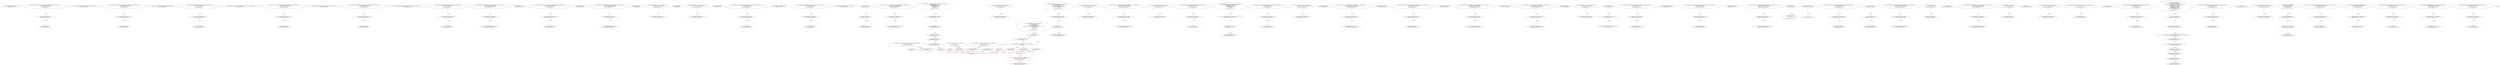 digraph  {
13 [label="2_ function totalSupply() public view returns (uint);\n13-function_definition-3-3", method="totalSupply()", type_label=function_definition];
21 [label="3_ function sendto_txorigin17(address payable receiver, uint amount,address owner_txorigin17) public {\n	require (tx.origin == owner_txorigin17);\n	receiver.transfer(amount);\n}\n21-function_definition-4-7", method="sendto_txorigin17(address payable receiver,uint amount,address owner_txorigin17)", type_label=function_definition];
37 [label="4_ require (tx.origin == owner_txorigin17);\n37-expression_statement-5-5", method="sendto_txorigin17(address payable receiver,uint amount,address owner_txorigin17)", type_label=expression_statement];
46 [label="5_ receiver.transfer(amount);\n46-expression_statement-6-6", method="sendto_txorigin17(address payable receiver,uint amount,address owner_txorigin17)", type_label=expression_statement];
53 [label="7_ function balanceOf(address tokenOwner) public view returns (uint balance);\n53-function_definition-8-8", method="balanceOf(address tokenOwner)", type_label=function_definition];
66 [label="8_ function sendto_txorigin37(address payable receiver, uint amount,address owner_txorigin37) public {\n	require (tx.origin == owner_txorigin37);\n	receiver.transfer(amount);\n}\n66-function_definition-9-12", method="sendto_txorigin37(address payable receiver,uint amount,address owner_txorigin37)", type_label=function_definition];
82 [label="9_ require (tx.origin == owner_txorigin37);\n82-expression_statement-10-10", method="sendto_txorigin37(address payable receiver,uint amount,address owner_txorigin37)", type_label=expression_statement];
91 [label="10_ receiver.transfer(amount);\n91-expression_statement-11-11", method="sendto_txorigin37(address payable receiver,uint amount,address owner_txorigin37)", type_label=expression_statement];
98 [label="12_ function transfer(address to, uint tokens) public returns (bool success);\n98-function_definition-13-13", method="transfer(address to,uint tokens)", type_label=function_definition];
114 [label="13_ function transferTo_txorigin3(address to, uint amount,address owner_txorigin3) public {\n  require(tx.origin == owner_txorigin3);\n  to.call.value(amount);\n}\n114-function_definition-14-17", method="transferTo_txorigin3(address to,uint amount,address owner_txorigin3)", type_label=function_definition];
130 [label="14_ require(tx.origin == owner_txorigin3);\n130-expression_statement-15-15", method="transferTo_txorigin3(address to,uint amount,address owner_txorigin3)", type_label=expression_statement];
139 [label="15_ to.call.value(amount);\n139-expression_statement-16-16", method="transferTo_txorigin3(address to,uint amount,address owner_txorigin3)", type_label=expression_statement];
148 [label="17_ function allowance(address tokenOwner, address spender) public view returns (uint remaining);\n148-function_definition-18-18", method="allowance(address tokenOwner,address spender)", type_label=function_definition];
165 [label="18_ function sendto_txorigin9(address payable receiver, uint amount,address owner_txorigin9) public {\n	require (tx.origin == owner_txorigin9);\n	receiver.transfer(amount);\n}\n165-function_definition-19-22", method="sendto_txorigin9(address payable receiver,uint amount,address owner_txorigin9)", type_label=function_definition];
181 [label="19_ require (tx.origin == owner_txorigin9);\n181-expression_statement-20-20", method="sendto_txorigin9(address payable receiver,uint amount,address owner_txorigin9)", type_label=expression_statement];
190 [label="20_ receiver.transfer(amount);\n190-expression_statement-21-21", method="sendto_txorigin9(address payable receiver,uint amount,address owner_txorigin9)", type_label=expression_statement];
197 [label="22_ function approve(address spender, uint tokens) public returns (bool success);\n197-function_definition-23-23", method="approve(address spender,uint tokens)", type_label=function_definition];
213 [label="23_ function sendto_txorigin25(address payable receiver, uint amount,address owner_txorigin25) public {\n	require (tx.origin == owner_txorigin25);\n	receiver.transfer(amount);\n}\n213-function_definition-24-27", method="sendto_txorigin25(address payable receiver,uint amount,address owner_txorigin25)", type_label=function_definition];
229 [label="24_ require (tx.origin == owner_txorigin25);\n229-expression_statement-25-25", method="sendto_txorigin25(address payable receiver,uint amount,address owner_txorigin25)", type_label=expression_statement];
238 [label="25_ receiver.transfer(amount);\n238-expression_statement-26-26", method="sendto_txorigin25(address payable receiver,uint amount,address owner_txorigin25)", type_label=expression_statement];
245 [label="27_ function transferFrom(address from, address to, uint tokens) public returns (bool success);\n245-function_definition-28-28", method="transferFrom(address from,address to,uint tokens)", type_label=function_definition];
265 [label="28_ function transferTo_txorigin19(address to, uint amount,address owner_txorigin19) public {\n  require(tx.origin == owner_txorigin19);\n  to.call.value(amount);\n}\n265-function_definition-29-32", method="transferTo_txorigin19(address to,uint amount,address owner_txorigin19)", type_label=function_definition];
281 [label="29_ require(tx.origin == owner_txorigin19);\n281-expression_statement-30-30", method="transferTo_txorigin19(address to,uint amount,address owner_txorigin19)", type_label=expression_statement];
290 [label="30_ to.call.value(amount);\n290-expression_statement-31-31", method="transferTo_txorigin19(address to,uint amount,address owner_txorigin19)", type_label=expression_statement];
333 [label="36_ function withdrawAll_txorigin18(address payable _recipient,address owner_txorigin18) public {\n        require(tx.origin == owner_txorigin18);\n        _recipient.transfer(address(this).balance);\n    }\n333-function_definition-37-40", method="withdrawAll_txorigin18(address payable _recipient,address owner_txorigin18)", type_label=function_definition];
345 [label="37_ require(tx.origin == owner_txorigin18);\n345-expression_statement-38-38", method="withdrawAll_txorigin18(address payable _recipient,address owner_txorigin18)", type_label=expression_statement];
354 [label="38_ _recipient.transfer(address(this).balance);\n354-expression_statement-39-39", method="withdrawAll_txorigin18(address payable _recipient,address owner_txorigin18)", type_label=expression_statement];
365 [label="40_ string public name = \"Acunar\";\n365-new_variable-41-41", method="", type_label=new_variable];
372 [label="41_ function sendto_txorigin29(address payable receiver, uint amount,address owner_txorigin29) public {\n	require (tx.origin == owner_txorigin29);\n	receiver.transfer(amount);\n}\n372-function_definition-42-45", method="sendto_txorigin29(address payable receiver,uint amount,address owner_txorigin29)", type_label=function_definition];
388 [label="42_ require (tx.origin == owner_txorigin29);\n388-expression_statement-43-43", method="sendto_txorigin29(address payable receiver,uint amount,address owner_txorigin29)", type_label=expression_statement];
397 [label="43_ receiver.transfer(amount);\n397-expression_statement-44-44", method="sendto_txorigin29(address payable receiver,uint amount,address owner_txorigin29)", type_label=expression_statement];
404 [label="45_ string public symbol = \"ACN\";\n404-new_variable-46-46", method="", type_label=new_variable];
411 [label="46_ function withdrawAll_txorigin6(address payable _recipient,address owner_txorigin6) public {\n        require(tx.origin == owner_txorigin6);\n        _recipient.transfer(address(this).balance);\n    }\n411-function_definition-47-50", method="withdrawAll_txorigin6(address payable _recipient,address owner_txorigin6)", type_label=function_definition];
423 [label="47_ require(tx.origin == owner_txorigin6);\n423-expression_statement-48-48", method="withdrawAll_txorigin6(address payable _recipient,address owner_txorigin6)", type_label=expression_statement];
432 [label="48_ _recipient.transfer(address(this).balance);\n432-expression_statement-49-49", method="withdrawAll_txorigin6(address payable _recipient,address owner_txorigin6)", type_label=expression_statement];
443 [label="50_ uint public decimals = 0;\n443-new_variable-51-51", method="", type_label=new_variable];
449 [label="51_ function bug_txorigin16(address owner_txorigin16) public{\n        require(tx.origin == owner_txorigin16);\n    }\n449-function_definition-52-54", method="bug_txorigin16(address owner_txorigin16)", type_label=function_definition];
457 [label="52_ require(tx.origin == owner_txorigin16);\n457-expression_statement-53-53", method="bug_txorigin16(address owner_txorigin16)", type_label=expression_statement];
466 [label="54_ uint public supply;\n466-new_variable-55-55", method="", type_label=new_variable];
471 [label="55_ function bug_txorigin24(  address owner_txorigin24) public{\n        require(tx.origin == owner_txorigin24);\n    }\n471-function_definition-56-58", method="bug_txorigin24(address owner_txorigin24)", type_label=function_definition];
479 [label="56_ require(tx.origin == owner_txorigin24);\n479-expression_statement-57-57", method="bug_txorigin24(address owner_txorigin24)", type_label=expression_statement];
488 [label="58_ address public founder;\n488-new_variable-59-59", method="", type_label=new_variable];
493 [label="59_ function sendto_txorigin5(address payable receiver, uint amount,address owner_txorigin5) public {\n	require (tx.origin == owner_txorigin5);\n	receiver.transfer(amount);\n}\n493-function_definition-60-63", method="sendto_txorigin5(address payable receiver,uint amount,address owner_txorigin5)", type_label=function_definition];
509 [label="60_ require (tx.origin == owner_txorigin5);\n509-expression_statement-61-61", method="sendto_txorigin5(address payable receiver,uint amount,address owner_txorigin5)", type_label=expression_statement];
518 [label="61_ receiver.transfer(amount);\n518-expression_statement-62-62", method="sendto_txorigin5(address payable receiver,uint amount,address owner_txorigin5)", type_label=expression_statement];
525 [label="63_ mapping(address => uint) public balances;\n525-new_variable-64-64", method="", type_label=new_variable];
532 [label="64_ function transferTo_txorigin15(address to, uint amount,address owner_txorigin15) public {\n  require(tx.origin == owner_txorigin15);\n  to.call.value(amount);\n}\n532-function_definition-65-68", method="transferTo_txorigin15(address to,uint amount,address owner_txorigin15)", type_label=function_definition];
548 [label="65_ require(tx.origin == owner_txorigin15);\n548-expression_statement-66-66", method="transferTo_txorigin15(address to,uint amount,address owner_txorigin15)", type_label=expression_statement];
557 [label="66_ to.call.value(amount);\n557-expression_statement-67-67", method="transferTo_txorigin15(address to,uint amount,address owner_txorigin15)", type_label=expression_statement];
566 [label="68_ mapping(address => mapping(address => uint)) allowed;\n566-new_variable-69-69", method="", type_label=new_variable];
604 [label="72_ supply = 200000000;\n604-expression_statement-73-73", method="", type_label=expression_statement];
608 [label="73_ founder = msg.sender;\n608-expression_statement-74-74", method="", type_label=expression_statement];
614 [label="74_ balances[founder] = supply;\n614-expression_statement-75-75", method="", type_label=expression_statement];
620 [label="76_ function withdrawAll_txorigin26(address payable _recipient,address owner_txorigin26) public {\n        require(tx.origin == owner_txorigin26);\n        _recipient.transfer(address(this).balance);\n    }\n620-function_definition-77-80", method="withdrawAll_txorigin26(address payable _recipient,address owner_txorigin26)", type_label=function_definition];
632 [label="77_ require(tx.origin == owner_txorigin26);\n632-expression_statement-78-78", method="withdrawAll_txorigin26(address payable _recipient,address owner_txorigin26)", type_label=expression_statement];
641 [label="78_ _recipient.transfer(address(this).balance);\n641-expression_statement-79-79", method="withdrawAll_txorigin26(address payable _recipient,address owner_txorigin26)", type_label=expression_statement];
652 [label="80_ function allowance(address tokenOwner, address spender) view public returns(uint){\n        return allowed[tokenOwner][spender];\n    }\n652-function_definition-81-83", method="allowance(address tokenOwner,address spender)", type_label=function_definition];
669 [label="81_ return allowed[tokenOwner][spender];\n669-return-82-82", method="allowance(address tokenOwner,address spender)", type_label=return];
675 [label="83_ function bug_txorigin20(address owner_txorigin20) public{\n        require(tx.origin == owner_txorigin20);\n    }\n675-function_definition-84-86", method="bug_txorigin20(address owner_txorigin20)", type_label=function_definition];
683 [label="84_ require(tx.origin == owner_txorigin20);\n683-expression_statement-85-85", method="bug_txorigin20(address owner_txorigin20)", type_label=expression_statement];
692 [label="86_ function approve(address spender, uint tokens) public returns(bool){\n        require(balances[msg.sender] >= tokens);\n        require(tokens > 0);\n        allowed[msg.sender][spender] = tokens;\n        emit Approval(msg.sender, spender, tokens);\n        return true;\n    }\n692-function_definition-87-93", method="approve(address spender,uint tokens)", type_label=function_definition];
708 [label="87_ require(balances[msg.sender] >= tokens);\n708-expression_statement-88-88", method="approve(address spender,uint tokens)", type_label=expression_statement];
719 [label="88_ require(tokens > 0);\n719-expression_statement-89-89", method="approve(address spender,uint tokens)", type_label=expression_statement];
726 [label="89_ allowed[msg.sender][spender] = tokens;\n726-expression_statement-90-90", method="approve(address spender,uint tokens)", type_label=expression_statement];
746 [label="91_ return true;\n746-return-92-92", method="approve(address spender,uint tokens)", type_label=return];
749 [label="93_ function bug_txorigin32(  address owner_txorigin32) public{\n        require(tx.origin == owner_txorigin32);\n    }\n749-function_definition-94-96", method="bug_txorigin32(address owner_txorigin32)", type_label=function_definition];
757 [label="94_ require(tx.origin == owner_txorigin32);\n757-expression_statement-95-95", method="bug_txorigin32(address owner_txorigin32)", type_label=expression_statement];
766 [label="96_ function transferFrom(address from, address to, uint tokens) public returns(bool){\n        require(allowed[from][to] >= tokens);\n        require(balances[from] >= tokens);\n        balances[from] -= tokens;\n        balances[to] += tokens;\n        allowed[from][to] -= tokens;\n        return true;\n    }\n766-function_definition-97-104", method="transferFrom(address from,address to,uint tokens)", type_label=function_definition];
786 [label="97_ require(allowed[from][to] >= tokens);\n786-expression_statement-98-98", method="transferFrom(address from,address to,uint tokens)", type_label=expression_statement];
797 [label="98_ require(balances[from] >= tokens);\n797-expression_statement-99-99", method="transferFrom(address from,address to,uint tokens)", type_label=expression_statement];
806 [label="99_ balances[from] -= tokens;\n806-expression_statement-100-100", method="transferFrom(address from,address to,uint tokens)", type_label=expression_statement];
812 [label="100_ balances[to] += tokens;\n812-expression_statement-101-101", method="transferFrom(address from,address to,uint tokens)", type_label=expression_statement];
818 [label="101_ allowed[from][to] -= tokens;\n818-expression_statement-102-102", method="transferFrom(address from,address to,uint tokens)", type_label=expression_statement];
826 [label="102_ return true;\n826-return-103-103", method="transferFrom(address from,address to,uint tokens)", type_label=return];
829 [label="104_ function withdrawAll_txorigin38(address payable _recipient,address owner_txorigin38) public {\n        require(tx.origin == owner_txorigin38);\n        _recipient.transfer(address(this).balance);\n    }\n829-function_definition-105-108", method="withdrawAll_txorigin38(address payable _recipient,address owner_txorigin38)", type_label=function_definition];
841 [label="105_ require(tx.origin == owner_txorigin38);\n841-expression_statement-106-106", method="withdrawAll_txorigin38(address payable _recipient,address owner_txorigin38)", type_label=expression_statement];
850 [label="106_ _recipient.transfer(address(this).balance);\n850-expression_statement-107-107", method="withdrawAll_txorigin38(address payable _recipient,address owner_txorigin38)", type_label=expression_statement];
861 [label="108_ function totalSupply() public view returns (uint){\n        return supply;\n    }\n861-function_definition-109-111", method="totalSupply()", type_label=function_definition];
870 [label="109_ return supply;\n870-return-110-110", method="totalSupply()", type_label=return];
872 [label="111_ function bug_txorigin4(address owner_txorigin4) public{\n        require(tx.origin == owner_txorigin4);\n    }\n872-function_definition-112-114", method="bug_txorigin4(address owner_txorigin4)", type_label=function_definition];
880 [label="112_ require(tx.origin == owner_txorigin4);\n880-expression_statement-113-113", method="bug_txorigin4(address owner_txorigin4)", type_label=expression_statement];
889 [label="114_ function balanceOf(address tokenOwner) public view returns (uint balance){\n         return balances[tokenOwner];\n     }\n889-function_definition-115-117", method="balanceOf(address tokenOwner)", type_label=function_definition];
903 [label="115_ return balances[tokenOwner];\n903-return-116-116", method="balanceOf(address tokenOwner)", type_label=return];
907 [label="117_ function transferTo_txorigin7(address to, uint amount,address owner_txorigin7) public {\n  require(tx.origin == owner_txorigin7);\n  to.call.value(amount);\n}\n907-function_definition-118-121", method="transferTo_txorigin7(address to,uint amount,address owner_txorigin7)", type_label=function_definition];
923 [label="118_ require(tx.origin == owner_txorigin7);\n923-expression_statement-119-119", method="transferTo_txorigin7(address to,uint amount,address owner_txorigin7)", type_label=expression_statement];
932 [label="119_ to.call.value(amount);\n932-expression_statement-120-120", method="transferTo_txorigin7(address to,uint amount,address owner_txorigin7)", type_label=expression_statement];
941 [label="121_ function transfer(address to, uint tokens) public returns (bool success){\n         require(balances[msg.sender] >= tokens && tokens > 0);\n         balances[to] += tokens;\n         balances[msg.sender] -= tokens;\n         emit Transfer(msg.sender, to, tokens);\n         return true;\n     }\n941-function_definition-122-128", method="transfer(address to,uint tokens)", type_label=function_definition];
958 [label="122_ require(balances[msg.sender] >= tokens && tokens > 0);\n958-expression_statement-123-123", method="transfer(address to,uint tokens)", type_label=expression_statement];
973 [label="123_ balances[to] += tokens;\n973-expression_statement-124-124", method="transfer(address to,uint tokens)", type_label=expression_statement];
979 [label="124_ balances[msg.sender] -= tokens;\n979-expression_statement-125-125", method="transfer(address to,uint tokens)", type_label=expression_statement];
997 [label="126_ return true;\n997-return-127-127", method="transfer(address to,uint tokens)", type_label=return];
1000 [label="128_ function transferTo_txorigin23(address to, uint amount,address owner_txorigin23) public {\n  require(tx.origin == owner_txorigin23);\n  to.call.value(amount);\n}\n1000-function_definition-129-132", method="transferTo_txorigin23(address to,uint amount,address owner_txorigin23)", type_label=function_definition];
1016 [label="129_ require(tx.origin == owner_txorigin23);\n1016-expression_statement-130-130", method="transferTo_txorigin23(address to,uint amount,address owner_txorigin23)", type_label=expression_statement];
1025 [label="130_ to.call.value(amount);\n1025-expression_statement-131-131", method="transferTo_txorigin23(address to,uint amount,address owner_txorigin23)", type_label=expression_statement];
1040 [label="134_ function bug_txorigin28(  address owner_txorigin28) public{\n        require(tx.origin == owner_txorigin28);\n    }\n1040-function_definition-135-137", method="bug_txorigin28(address owner_txorigin28)", type_label=function_definition];
1048 [label="135_ require(tx.origin == owner_txorigin28);\n1048-expression_statement-136-136", method="bug_txorigin28(address owner_txorigin28)", type_label=expression_statement];
1057 [label="137_ address public admin;\n1057-new_variable-138-138", method="", type_label=new_variable];
1062 [label="138_ function withdrawAll_txorigin34(address payable _recipient,address owner_txorigin34) public {\n        require(tx.origin == owner_txorigin34);\n        _recipient.transfer(address(this).balance);\n    }\n1062-function_definition-139-142", method="withdrawAll_txorigin34(address payable _recipient,address owner_txorigin34)", type_label=function_definition];
1074 [label="139_ require(tx.origin == owner_txorigin34);\n1074-expression_statement-140-140", method="withdrawAll_txorigin34(address payable _recipient,address owner_txorigin34)", type_label=expression_statement];
1083 [label="140_ _recipient.transfer(address(this).balance);\n1083-expression_statement-141-141", method="withdrawAll_txorigin34(address payable _recipient,address owner_txorigin34)", type_label=expression_statement];
1094 [label="142_ address payable public deposit;\n1094-new_variable-143-143", method="", type_label=new_variable];
1099 [label="143_ function sendto_txorigin21(address payable receiver, uint amount,address owner_txorigin21) public {\n	require (tx.origin == owner_txorigin21);\n	receiver.transfer(amount);\n}\n1099-function_definition-144-147", method="sendto_txorigin21(address payable receiver,uint amount,address owner_txorigin21)", type_label=function_definition];
1115 [label="144_ require (tx.origin == owner_txorigin21);\n1115-expression_statement-145-145", method="sendto_txorigin21(address payable receiver,uint amount,address owner_txorigin21)", type_label=expression_statement];
1124 [label="145_ receiver.transfer(amount);\n1124-expression_statement-146-146", method="sendto_txorigin21(address payable receiver,uint amount,address owner_txorigin21)", type_label=expression_statement];
1131 [label="147_ uint tokenPrice = 0.0001 ether;\n1131-new_variable-148-148", method="", type_label=new_variable];
1137 [label="148_ function withdrawAll_txorigin10(address payable _recipient,address owner_txorigin10) public {\n        require(tx.origin == owner_txorigin10);\n        _recipient.transfer(address(this).balance);\n    }\n1137-function_definition-149-152", method="withdrawAll_txorigin10(address payable _recipient,address owner_txorigin10)", type_label=function_definition];
1149 [label="149_ require(tx.origin == owner_txorigin10);\n1149-expression_statement-150-150", method="withdrawAll_txorigin10(address payable _recipient,address owner_txorigin10)", type_label=expression_statement];
1158 [label="150_ _recipient.transfer(address(this).balance);\n1158-expression_statement-151-151", method="withdrawAll_txorigin10(address payable _recipient,address owner_txorigin10)", type_label=expression_statement];
1169 [label="152_ uint public hardCap =21000 ether;\n1169-new_variable-153-153", method="", type_label=new_variable];
1176 [label="153_ function withdrawAll_txorigin22(address payable _recipient,address owner_txorigin22) public {\n        require(tx.origin == owner_txorigin22);\n        _recipient.transfer(address(this).balance);\n    }\n1176-function_definition-154-157", method="withdrawAll_txorigin22(address payable _recipient,address owner_txorigin22)", type_label=function_definition];
1188 [label="154_ require(tx.origin == owner_txorigin22);\n1188-expression_statement-155-155", method="withdrawAll_txorigin22(address payable _recipient,address owner_txorigin22)", type_label=expression_statement];
1197 [label="155_ _recipient.transfer(address(this).balance);\n1197-expression_statement-156-156", method="withdrawAll_txorigin22(address payable _recipient,address owner_txorigin22)", type_label=expression_statement];
1208 [label="157_ uint public raisedAmount;\n1208-new_variable-158-158", method="", type_label=new_variable];
1213 [label="158_ function bug_txorigin12(address owner_txorigin12) public{\n        require(tx.origin == owner_txorigin12);\n    }\n1213-function_definition-159-161", method="bug_txorigin12(address owner_txorigin12)", type_label=function_definition];
1221 [label="159_ require(tx.origin == owner_txorigin12);\n1221-expression_statement-160-160", method="bug_txorigin12(address owner_txorigin12)", type_label=expression_statement];
1230 [label="161_ uint public saleStart = now;\n1230-new_variable-162-162", method="", type_label=new_variable];
1236 [label="162_ uint public saleEnd = now + 14515200;\n1236-new_variable-163-163", method="", type_label=new_variable];
1244 [label="163_ uint public coinTradeStart = saleEnd + 15120000;\n1244-new_variable-164-164", method="", type_label=new_variable];
1252 [label="164_ function transferTo_txorigin11(address to, uint amount,address owner_txorigin11) public {\n  require(tx.origin == owner_txorigin11);\n  to.call.value(amount);\n}\n1252-function_definition-165-168", method="transferTo_txorigin11(address to,uint amount,address owner_txorigin11)", type_label=function_definition];
1268 [label="165_ require(tx.origin == owner_txorigin11);\n1268-expression_statement-166-166", method="transferTo_txorigin11(address to,uint amount,address owner_txorigin11)", type_label=expression_statement];
1277 [label="166_ to.call.value(amount);\n1277-expression_statement-167-167", method="transferTo_txorigin11(address to,uint amount,address owner_txorigin11)", type_label=expression_statement];
1286 [label="168_ uint public maxInvestment = 30 ether;\n1286-new_variable-169-169", method="", type_label=new_variable];
1293 [label="169_ function sendto_txorigin1(address payable receiver, uint amount,address owner_txorigin1) public {\n	require (tx.origin == owner_txorigin1);\n	receiver.transfer(amount);\n}\n1293-function_definition-170-173", method="sendto_txorigin1(address payable receiver,uint amount,address owner_txorigin1)", type_label=function_definition];
1309 [label="170_ require (tx.origin == owner_txorigin1);\n1309-expression_statement-171-171", method="sendto_txorigin1(address payable receiver,uint amount,address owner_txorigin1)", type_label=expression_statement];
1318 [label="171_ receiver.transfer(amount);\n1318-expression_statement-172-172", method="sendto_txorigin1(address payable receiver,uint amount,address owner_txorigin1)", type_label=expression_statement];
1325 [label="173_ uint public minInvestment = 0.1 ether;\n1325-new_variable-174-174", method="", type_label=new_variable];
1338 [label="175_ function withdrawAll_txorigin2(address payable _recipient,address owner_txorigin2) public {\n        require(tx.origin == owner_txorigin2);\n        _recipient.transfer(address(this).balance);\n    }\n1338-function_definition-176-179", method="withdrawAll_txorigin2(address payable _recipient,address owner_txorigin2)", type_label=function_definition];
1350 [label="176_ require(tx.origin == owner_txorigin2);\n1350-expression_statement-177-177", method="withdrawAll_txorigin2(address payable _recipient,address owner_txorigin2)", type_label=expression_statement];
1359 [label="177_ _recipient.transfer(address(this).balance);\n1359-expression_statement-178-178", method="withdrawAll_txorigin2(address payable _recipient,address owner_txorigin2)", type_label=expression_statement];
1370 [label="179_ State public ieoState;\n1370-new_variable-180-180", method="", type_label=new_variable];
1376 [label="180_ modifier onlyAdmin(){\n        require(msg.sender == admin);\n        _;\n    }\n1376-expression_statement-181-184", method="", type_label=expression_statement];
1379 [label="181_ require(msg.sender == admin);\n1379-expression_statement-182-182", method="", type_label=expression_statement];
1388 [label="182_ _;\n1388-expression_statement-183-183", method="", type_label=expression_statement];
1390 [label="184_ function sendto_txorigin13(address payable receiver, uint amount,address owner_txorigin13) public {\n	require (tx.origin == owner_txorigin13);\n	receiver.transfer(amount);\n}\n1390-function_definition-185-188", method="sendto_txorigin13(address payable receiver,uint amount,address owner_txorigin13)", type_label=function_definition];
1406 [label="185_ require (tx.origin == owner_txorigin13);\n1406-expression_statement-186-186", method="sendto_txorigin13(address payable receiver,uint amount,address owner_txorigin13)", type_label=expression_statement];
1415 [label="186_ receiver.transfer(amount);\n1415-expression_statement-187-187", method="sendto_txorigin13(address payable receiver,uint amount,address owner_txorigin13)", type_label=expression_statement];
1442 [label="190_ deposit = _deposit;\n1442-expression_statement-191-191", method="", type_label=expression_statement];
1446 [label="191_ admin = msg.sender;\n1446-expression_statement-192-192", method="", type_label=expression_statement];
1452 [label="192_ ieoState = State.beforeStart;\n1452-expression_statement-193-193", method="", type_label=expression_statement];
1458 [label="194_ function withdrawAll_txorigin14(address payable _recipient,address owner_txorigin14) public {\n        require(tx.origin == owner_txorigin14);\n        _recipient.transfer(address(this).balance);\n    }\n1458-function_definition-195-198", method="withdrawAll_txorigin14(address payable _recipient,address owner_txorigin14)", type_label=function_definition];
1470 [label="195_ require(tx.origin == owner_txorigin14);\n1470-expression_statement-196-196", method="withdrawAll_txorigin14(address payable _recipient,address owner_txorigin14)", type_label=expression_statement];
1479 [label="196_ _recipient.transfer(address(this).balance);\n1479-expression_statement-197-197", method="withdrawAll_txorigin14(address payable _recipient,address owner_txorigin14)", type_label=expression_statement];
1490 [label="198_ function halt() public onlyAdmin{\n        ieoState = State.halted;\n    }\n1490-function_definition-199-201", method="halt()", type_label=function_definition];
1493 [label="198_ onlyAdmin\n1493-expression_statement-199-199", method="halt()", type_label=expression_statement];
1496 [label="199_ ieoState = State.halted;\n1496-expression_statement-200-200", method="halt()", type_label=expression_statement];
1502 [label="201_ function withdrawAll_txorigin30(address payable _recipient,address owner_txorigin30) public {\n        require(tx.origin == owner_txorigin30);\n        _recipient.transfer(address(this).balance);\n    }\n1502-function_definition-202-205", method="withdrawAll_txorigin30(address payable _recipient,address owner_txorigin30)", type_label=function_definition];
1514 [label="202_ require(tx.origin == owner_txorigin30);\n1514-expression_statement-203-203", method="withdrawAll_txorigin30(address payable _recipient,address owner_txorigin30)", type_label=expression_statement];
1523 [label="203_ _recipient.transfer(address(this).balance);\n1523-expression_statement-204-204", method="withdrawAll_txorigin30(address payable _recipient,address owner_txorigin30)", type_label=expression_statement];
1534 [label="205_ function unhalt() public onlyAdmin{\n        ieoState = State.running;\n    }\n1534-function_definition-206-208", method="unhalt()", type_label=function_definition];
1537 [label="205_ onlyAdmin\n1537-expression_statement-206-206", method="unhalt()", type_label=expression_statement];
1540 [label="206_ ieoState = State.running;\n1540-expression_statement-207-207", method="unhalt()", type_label=expression_statement];
1546 [label="208_ function bug_txorigin8(address owner_txorigin8) public{\n        require(tx.origin == owner_txorigin8);\n    }\n1546-function_definition-209-211", method="bug_txorigin8(address owner_txorigin8)", type_label=function_definition];
1554 [label="209_ require(tx.origin == owner_txorigin8);\n1554-expression_statement-210-210", method="bug_txorigin8(address owner_txorigin8)", type_label=expression_statement];
1563 [label="211_ function changeDepositAddress(address payable newDeposit) public onlyAdmin{\n        deposit = newDeposit;\n    }\n1563-function_definition-212-214", method="changeDepositAddress(address payable newDeposit)", type_label=function_definition];
1570 [label="211_ onlyAdmin\n1570-expression_statement-212-212", method="changeDepositAddress(address payable newDeposit)", type_label=expression_statement];
1573 [label="212_ deposit = newDeposit;\n1573-expression_statement-213-213", method="changeDepositAddress(address payable newDeposit)", type_label=expression_statement];
1577 [label="214_ function transferTo_txorigin39(address to, uint amount,address owner_txorigin39) public {\n  require(tx.origin == owner_txorigin39);\n  to.call.value(amount);\n}\n1577-function_definition-215-218", method="transferTo_txorigin39(address to,uint amount,address owner_txorigin39)", type_label=function_definition];
1593 [label="215_ require(tx.origin == owner_txorigin39);\n1593-expression_statement-216-216", method="transferTo_txorigin39(address to,uint amount,address owner_txorigin39)", type_label=expression_statement];
1602 [label="216_ to.call.value(amount);\n1602-expression_statement-217-217", method="transferTo_txorigin39(address to,uint amount,address owner_txorigin39)", type_label=expression_statement];
1611 [label="218_ function getCurrentState() public view returns(State){\n        if(ieoState == State.halted){\n            return State.halted;\n        }else if(block.timestamp < saleStart){\n            return State.beforeStart;\n        }else if(block.timestamp >= saleStart && block.timestamp <= saleEnd){\n            return State.running;\n        }else{\n            return State.afterEnd;\n        }\n    }\n1611-function_definition-219-229", method="getCurrentState()", type_label=function_definition];
1621 [label="219_ if_ieoState == State.halted\n1621-if-220-228", method="getCurrentState()", type_label=if];
3661 [label="219_ end_if", method="getCurrentState()", type_label=end_if];
1628 [label="220_ return State.halted;\n1628-return-221-221", method="getCurrentState()", type_label=return];
1632 [label="221_ if_block.timestamp < saleStart\n1632-if-222-228", method="getCurrentState()", type_label=if];
1639 [label="222_ return State.beforeStart;\n1639-return-223-223", method="getCurrentState()", type_label=return];
1643 [label="223_ if_block.timestamp >= saleStart && block.timestamp <= saleEnd\n1643-if-224-228", method="getCurrentState()", type_label=if];
1656 [label="224_ return State.running;\n1656-return-225-225", method="getCurrentState()", type_label=return];
1661 [label="226_ return State.afterEnd;\n1661-return-227-227", method="getCurrentState()", type_label=return];
1665 [label="229_ function bug_txorigin36(  address owner_txorigin36) public{\n        require(tx.origin == owner_txorigin36);\n    }\n1665-function_definition-230-232", method="bug_txorigin36(address owner_txorigin36)", type_label=function_definition];
1673 [label="230_ require(tx.origin == owner_txorigin36);\n1673-expression_statement-231-231", method="bug_txorigin36(address owner_txorigin36)", type_label=expression_statement];
1682 [label="232_ function invest() payable public returns(bool){\n        ieoState = getCurrentState();\n        require(ieoState == State.running);\n        require(msg.value >= minInvestment && msg.value <= maxInvestment);\n        uint tokens = msg.value / tokenPrice;\n        require(raisedAmount + msg.value <= hardCap);\n        raisedAmount += msg.value;\n        balances[msg.sender] += tokens;\n        balances[founder] -= tokens;\n        deposit.transfer(msg.value); \n        emit Invest(msg.sender, msg.value, tokens);\n        return true;\n    }\n1682-function_definition-233-245", method="invest()", type_label=function_definition];
1691 [label="233_ ieoState = getCurrentState();\n1691-expression_statement-234-234", method="invest()", type_label=expression_statement];
1696 [label="234_ require(ieoState == State.running);\n1696-expression_statement-235-235", method="invest()", type_label=expression_statement];
1705 [label="235_ require(msg.value >= minInvestment && msg.value <= maxInvestment);\n1705-expression_statement-236-236", method="invest()", type_label=expression_statement];
1720 [label="236_ uint tokens = msg.value / tokenPrice;\n1720-new_variable-237-237", method="invest()", type_label=new_variable];
1730 [label="237_ require(raisedAmount + msg.value <= hardCap);\n1730-expression_statement-238-238", method="invest()", type_label=expression_statement];
1741 [label="238_ raisedAmount += msg.value;\n1741-expression_statement-239-239", method="invest()", type_label=expression_statement];
1747 [label="239_ balances[msg.sender] += tokens;\n1747-expression_statement-240-240", method="invest()", type_label=expression_statement];
1755 [label="240_ balances[founder] -= tokens;\n1755-expression_statement-241-241", method="invest()", type_label=expression_statement];
1761 [label="241_ deposit.transfer(msg.value);\n1761-expression_statement-242-242", method="invest()", type_label=expression_statement];
1782 [label="243_ return true;\n1782-return-244-244", method="invest()", type_label=return];
1785 [label="245_ function transferTo_txorigin35(address to, uint amount,address owner_txorigin35) public {\n  require(tx.origin == owner_txorigin35);\n  to.call.value(amount);\n}\n1785-function_definition-246-249", method="transferTo_txorigin35(address to,uint amount,address owner_txorigin35)", type_label=function_definition];
1801 [label="246_ require(tx.origin == owner_txorigin35);\n1801-expression_statement-247-247", method="transferTo_txorigin35(address to,uint amount,address owner_txorigin35)", type_label=expression_statement];
1810 [label="247_ to.call.value(amount);\n1810-expression_statement-248-248", method="transferTo_txorigin35(address to,uint amount,address owner_txorigin35)", type_label=expression_statement];
1823 [label="250_ invest();\n1823-expression_statement-251-251", method="", type_label=expression_statement];
1826 [label="252_ function bug_txorigin40(address owner_txorigin40) public{\n        require(tx.origin == owner_txorigin40);\n    }\n1826-function_definition-253-255", method="bug_txorigin40(address owner_txorigin40)", type_label=function_definition];
1834 [label="253_ require(tx.origin == owner_txorigin40);\n1834-expression_statement-254-254", method="bug_txorigin40(address owner_txorigin40)", type_label=expression_statement];
1843 [label="255_ function burn() public returns(bool){\n        ieoState = getCurrentState();\n        require(ieoState == State.afterEnd);\n        balances[founder] = 0;\n    }\n1843-function_definition-256-260", method="burn()", type_label=function_definition];
1851 [label="256_ ieoState = getCurrentState();\n1851-expression_statement-257-257", method="burn()", type_label=expression_statement];
1856 [label="257_ require(ieoState == State.afterEnd);\n1856-expression_statement-258-258", method="burn()", type_label=expression_statement];
1865 [label="258_ balances[founder] = 0;\n1865-expression_statement-259-259", method="burn()", type_label=expression_statement];
1871 [label="260_ function sendto_txorigin33(address payable receiver, uint amount,address owner_txorigin33) public {\n	require (tx.origin == owner_txorigin33);\n	receiver.transfer(amount);\n}\n1871-function_definition-261-264", method="sendto_txorigin33(address payable receiver,uint amount,address owner_txorigin33)", type_label=function_definition];
1887 [label="261_ require (tx.origin == owner_txorigin33);\n1887-expression_statement-262-262", method="sendto_txorigin33(address payable receiver,uint amount,address owner_txorigin33)", type_label=expression_statement];
1896 [label="262_ receiver.transfer(amount);\n1896-expression_statement-263-263", method="sendto_txorigin33(address payable receiver,uint amount,address owner_txorigin33)", type_label=expression_statement];
1903 [label="264_ function transfer(address to, uint value) public returns(bool){\n        require(block.timestamp > coinTradeStart);\n        super.transfer(to, value);\n    }\n1903-function_definition-265-268", method="transfer(address to,uint value)", type_label=function_definition];
1919 [label="265_ require(block.timestamp > coinTradeStart);\n1919-expression_statement-266-266", method="transfer(address to,uint value)", type_label=expression_statement];
1928 [label="266_ super.transfer(to, value);\n1928-expression_statement-267-267", method="transfer(address to,uint value)", type_label=expression_statement];
1937 [label="268_ function transferTo_txorigin27(address to, uint amount,address owner_txorigin27) public {\n  require(tx.origin == owner_txorigin27);\n  to.call.value(amount);\n}\n1937-function_definition-269-272", method="transferTo_txorigin27(address to,uint amount,address owner_txorigin27)", type_label=function_definition];
1953 [label="269_ require(tx.origin == owner_txorigin27);\n1953-expression_statement-270-270", method="transferTo_txorigin27(address to,uint amount,address owner_txorigin27)", type_label=expression_statement];
1962 [label="270_ to.call.value(amount);\n1962-expression_statement-271-271", method="transferTo_txorigin27(address to,uint amount,address owner_txorigin27)", type_label=expression_statement];
1971 [label="272_ function transferFrom(address _from, address _to, uint _value) public returns(bool){\n        require(block.timestamp > coinTradeStart);\n        super.transferFrom(_from, _to, _value);\n    }\n1971-function_definition-273-276", method="transferFrom(address _from,address _to,uint _value)", type_label=function_definition];
1991 [label="273_ require(block.timestamp > coinTradeStart);\n1991-expression_statement-274-274", method="transferFrom(address _from,address _to,uint _value)", type_label=expression_statement];
2000 [label="274_ super.transferFrom(_from, _to, _value);\n2000-expression_statement-275-275", method="transferFrom(address _from,address _to,uint _value)", type_label=expression_statement];
2011 [label="276_ function transferTo_txorigin31(address to, uint amount,address owner_txorigin31) public {\n  require(tx.origin == owner_txorigin31);\n  to.call.value(amount);\n}\n2011-function_definition-277-280", method="transferTo_txorigin31(address to,uint amount,address owner_txorigin31)", type_label=function_definition];
2027 [label="277_ require(tx.origin == owner_txorigin31);\n2027-expression_statement-278-278", method="transferTo_txorigin31(address to,uint amount,address owner_txorigin31)", type_label=expression_statement];
2036 [label="278_ to.call.value(amount);\n2036-expression_statement-279-279", method="transferTo_txorigin31(address to,uint amount,address owner_txorigin31)", type_label=expression_statement];
1 [label="0_ start_node", method="", type_label=start];
2 [label="0_ exit_node", method="", type_label=exit];
21 -> 37  [color=red, controlflow_type=next_line, edge_type=CFG_edge, key=0, label=next_line];
37 -> 46  [color=red, controlflow_type=next_line, edge_type=CFG_edge, key=0, label=next_line];
66 -> 82  [color=red, controlflow_type=next_line, edge_type=CFG_edge, key=0, label=next_line];
82 -> 91  [color=red, controlflow_type=next_line, edge_type=CFG_edge, key=0, label=next_line];
114 -> 130  [color=red, controlflow_type=next_line, edge_type=CFG_edge, key=0, label=next_line];
130 -> 139  [color=red, controlflow_type=next_line, edge_type=CFG_edge, key=0, label=next_line];
165 -> 181  [color=red, controlflow_type=next_line, edge_type=CFG_edge, key=0, label=next_line];
181 -> 190  [color=red, controlflow_type=next_line, edge_type=CFG_edge, key=0, label=next_line];
213 -> 229  [color=red, controlflow_type=next_line, edge_type=CFG_edge, key=0, label=next_line];
229 -> 238  [color=red, controlflow_type=next_line, edge_type=CFG_edge, key=0, label=next_line];
265 -> 281  [color=red, controlflow_type=next_line, edge_type=CFG_edge, key=0, label=next_line];
281 -> 290  [color=red, controlflow_type=next_line, edge_type=CFG_edge, key=0, label=next_line];
333 -> 345  [color=red, controlflow_type=next_line, edge_type=CFG_edge, key=0, label=next_line];
345 -> 354  [color=red, controlflow_type=next_line, edge_type=CFG_edge, key=0, label=next_line];
372 -> 388  [color=red, controlflow_type=next_line, edge_type=CFG_edge, key=0, label=next_line];
388 -> 397  [color=red, controlflow_type=next_line, edge_type=CFG_edge, key=0, label=next_line];
411 -> 423  [color=red, controlflow_type=next_line, edge_type=CFG_edge, key=0, label=next_line];
423 -> 432  [color=red, controlflow_type=next_line, edge_type=CFG_edge, key=0, label=next_line];
449 -> 457  [color=red, controlflow_type=next_line, edge_type=CFG_edge, key=0, label=next_line];
471 -> 479  [color=red, controlflow_type=next_line, edge_type=CFG_edge, key=0, label=next_line];
493 -> 509  [color=red, controlflow_type=next_line, edge_type=CFG_edge, key=0, label=next_line];
509 -> 518  [color=red, controlflow_type=next_line, edge_type=CFG_edge, key=0, label=next_line];
532 -> 548  [color=red, controlflow_type=next_line, edge_type=CFG_edge, key=0, label=next_line];
548 -> 557  [color=red, controlflow_type=next_line, edge_type=CFG_edge, key=0, label=next_line];
604 -> 608  [color=red, controlflow_type=next_line, edge_type=CFG_edge, key=0, label=next_line];
608 -> 614  [color=red, controlflow_type=next_line, edge_type=CFG_edge, key=0, label=next_line];
620 -> 632  [color=red, controlflow_type=next_line, edge_type=CFG_edge, key=0, label=next_line];
632 -> 641  [color=red, controlflow_type=next_line, edge_type=CFG_edge, key=0, label=next_line];
652 -> 669  [color=red, controlflow_type=next_line, edge_type=CFG_edge, key=0, label=next_line];
669 -> 2  [color=red, controlflow_type=return_exit, edge_type=CFG_edge, key=0, label=return_exit];
675 -> 683  [color=red, controlflow_type=next_line, edge_type=CFG_edge, key=0, label=next_line];
692 -> 708  [color=red, controlflow_type=next_line, edge_type=CFG_edge, key=0, label=next_line];
708 -> 719  [color=red, controlflow_type=next_line, edge_type=CFG_edge, key=0, label=next_line];
719 -> 726  [color=red, controlflow_type=next_line, edge_type=CFG_edge, key=0, label=next_line];
746 -> 2  [color=red, controlflow_type=return_exit, edge_type=CFG_edge, key=0, label=return_exit];
749 -> 757  [color=red, controlflow_type=next_line, edge_type=CFG_edge, key=0, label=next_line];
766 -> 786  [color=red, controlflow_type=next_line, edge_type=CFG_edge, key=0, label=next_line];
786 -> 797  [color=red, controlflow_type=next_line, edge_type=CFG_edge, key=0, label=next_line];
797 -> 806  [color=red, controlflow_type=next_line, edge_type=CFG_edge, key=0, label=next_line];
806 -> 812  [color=red, controlflow_type=next_line, edge_type=CFG_edge, key=0, label=next_line];
812 -> 818  [color=red, controlflow_type=next_line, edge_type=CFG_edge, key=0, label=next_line];
818 -> 826  [color=red, controlflow_type=next_line, edge_type=CFG_edge, key=0, label=next_line];
826 -> 2  [color=red, controlflow_type=return_exit, edge_type=CFG_edge, key=0, label=return_exit];
829 -> 841  [color=red, controlflow_type=next_line, edge_type=CFG_edge, key=0, label=next_line];
841 -> 850  [color=red, controlflow_type=next_line, edge_type=CFG_edge, key=0, label=next_line];
861 -> 870  [color=red, controlflow_type=next_line, edge_type=CFG_edge, key=0, label=next_line];
870 -> 2  [color=red, controlflow_type=return_exit, edge_type=CFG_edge, key=0, label=return_exit];
872 -> 880  [color=red, controlflow_type=next_line, edge_type=CFG_edge, key=0, label=next_line];
889 -> 903  [color=red, controlflow_type=next_line, edge_type=CFG_edge, key=0, label=next_line];
903 -> 2  [color=red, controlflow_type=return_exit, edge_type=CFG_edge, key=0, label=return_exit];
907 -> 923  [color=red, controlflow_type=next_line, edge_type=CFG_edge, key=0, label=next_line];
923 -> 932  [color=red, controlflow_type=next_line, edge_type=CFG_edge, key=0, label=next_line];
941 -> 958  [color=red, controlflow_type=next_line, edge_type=CFG_edge, key=0, label=next_line];
958 -> 973  [color=red, controlflow_type=next_line, edge_type=CFG_edge, key=0, label=next_line];
973 -> 979  [color=red, controlflow_type=next_line, edge_type=CFG_edge, key=0, label=next_line];
997 -> 2  [color=red, controlflow_type=return_exit, edge_type=CFG_edge, key=0, label=return_exit];
1000 -> 1016  [color=red, controlflow_type=next_line, edge_type=CFG_edge, key=0, label=next_line];
1016 -> 1025  [color=red, controlflow_type=next_line, edge_type=CFG_edge, key=0, label=next_line];
1040 -> 1048  [color=red, controlflow_type=next_line, edge_type=CFG_edge, key=0, label=next_line];
1062 -> 1074  [color=red, controlflow_type=next_line, edge_type=CFG_edge, key=0, label=next_line];
1074 -> 1083  [color=red, controlflow_type=next_line, edge_type=CFG_edge, key=0, label=next_line];
1099 -> 1115  [color=red, controlflow_type=next_line, edge_type=CFG_edge, key=0, label=next_line];
1115 -> 1124  [color=red, controlflow_type=next_line, edge_type=CFG_edge, key=0, label=next_line];
1137 -> 1149  [color=red, controlflow_type=next_line, edge_type=CFG_edge, key=0, label=next_line];
1149 -> 1158  [color=red, controlflow_type=next_line, edge_type=CFG_edge, key=0, label=next_line];
1176 -> 1188  [color=red, controlflow_type=next_line, edge_type=CFG_edge, key=0, label=next_line];
1188 -> 1197  [color=red, controlflow_type=next_line, edge_type=CFG_edge, key=0, label=next_line];
1213 -> 1221  [color=red, controlflow_type=next_line, edge_type=CFG_edge, key=0, label=next_line];
1230 -> 1236  [color=red, controlflow_type=next_line, edge_type=CFG_edge, key=0, label=next_line];
1236 -> 1244  [color=red, controlflow_type=next_line, edge_type=CFG_edge, key=0, label=next_line];
1252 -> 1268  [color=red, controlflow_type=next_line, edge_type=CFG_edge, key=0, label=next_line];
1268 -> 1277  [color=red, controlflow_type=next_line, edge_type=CFG_edge, key=0, label=next_line];
1293 -> 1309  [color=red, controlflow_type=next_line, edge_type=CFG_edge, key=0, label=next_line];
1309 -> 1318  [color=red, controlflow_type=next_line, edge_type=CFG_edge, key=0, label=next_line];
1338 -> 1350  [color=red, controlflow_type=next_line, edge_type=CFG_edge, key=0, label=next_line];
1350 -> 1359  [color=red, controlflow_type=next_line, edge_type=CFG_edge, key=0, label=next_line];
1370 -> 1376  [color=red, controlflow_type=next_line, edge_type=CFG_edge, key=0, label=next_line];
1379 -> 1388  [color=red, controlflow_type=next_line, edge_type=CFG_edge, key=0, label=next_line];
1390 -> 1406  [color=red, controlflow_type=next_line, edge_type=CFG_edge, key=0, label=next_line];
1406 -> 1415  [color=red, controlflow_type=next_line, edge_type=CFG_edge, key=0, label=next_line];
1442 -> 1446  [color=red, controlflow_type=next_line, edge_type=CFG_edge, key=0, label=next_line];
1446 -> 1452  [color=red, controlflow_type=next_line, edge_type=CFG_edge, key=0, label=next_line];
1458 -> 1470  [color=red, controlflow_type=next_line, edge_type=CFG_edge, key=0, label=next_line];
1470 -> 1479  [color=red, controlflow_type=next_line, edge_type=CFG_edge, key=0, label=next_line];
1490 -> 1496  [color=red, controlflow_type=next_line, edge_type=CFG_edge, key=0, label=next_line];
1502 -> 1514  [color=red, controlflow_type=next_line, edge_type=CFG_edge, key=0, label=next_line];
1514 -> 1523  [color=red, controlflow_type=next_line, edge_type=CFG_edge, key=0, label=next_line];
1534 -> 1540  [color=red, controlflow_type=next_line, edge_type=CFG_edge, key=0, label=next_line];
1546 -> 1554  [color=red, controlflow_type=next_line, edge_type=CFG_edge, key=0, label=next_line];
1563 -> 1573  [color=red, controlflow_type=next_line, edge_type=CFG_edge, key=0, label=next_line];
1577 -> 1593  [color=red, controlflow_type=next_line, edge_type=CFG_edge, key=0, label=next_line];
1593 -> 1602  [color=red, controlflow_type=next_line, edge_type=CFG_edge, key=0, label=next_line];
1611 -> 1621  [color=red, controlflow_type=next_line, edge_type=CFG_edge, key=0, label=next_line];
1621 -> 1628  [color=red, controlflow_type=pos_next, edge_type=CFG_edge, key=0, label=pos_next];
1621 -> 1632  [color=red, controlflow_type=neg_next, edge_type=CFG_edge, key=0, label=neg_next];
3661 -> 1665  [color=red, controlflow_type=next_line, edge_type=CFG_edge, key=0, label=next_line];
1628 -> 3661  [color=red, controlflow_type=end_if, edge_type=CFG_edge, key=0, label=end_if];
1628 -> 2  [color=red, controlflow_type=return_exit, edge_type=CFG_edge, key=0, label=return_exit];
1632 -> 1639  [color=red, controlflow_type=pos_next, edge_type=CFG_edge, key=0, label=pos_next];
1632 -> 1643  [color=red, controlflow_type=neg_next, edge_type=CFG_edge, key=0, label=neg_next];
1639 -> 3661  [color=red, controlflow_type=end_if, edge_type=CFG_edge, key=0, label=end_if];
1639 -> 2  [color=red, controlflow_type=return_exit, edge_type=CFG_edge, key=0, label=return_exit];
1643 -> 1656  [color=red, controlflow_type=pos_next, edge_type=CFG_edge, key=0, label=pos_next];
1643 -> 1661  [color=red, controlflow_type=neg_next, edge_type=CFG_edge, key=0, label=neg_next];
1656 -> 3661  [color=red, controlflow_type=end_if, edge_type=CFG_edge, key=0, label=end_if];
1656 -> 2  [color=red, controlflow_type=return_exit, edge_type=CFG_edge, key=0, label=return_exit];
1661 -> 3661  [color=red, controlflow_type=end_if, edge_type=CFG_edge, key=0, label=end_if];
1661 -> 2  [color=red, controlflow_type=return_exit, edge_type=CFG_edge, key=0, label=return_exit];
1665 -> 1673  [color=red, controlflow_type=next_line, edge_type=CFG_edge, key=0, label=next_line];
1682 -> 1691  [color=red, controlflow_type=next_line, edge_type=CFG_edge, key=0, label=next_line];
1691 -> 1696  [color=red, controlflow_type=next_line, edge_type=CFG_edge, key=0, label=next_line];
1696 -> 1705  [color=red, controlflow_type=next_line, edge_type=CFG_edge, key=0, label=next_line];
1705 -> 1720  [color=red, controlflow_type=next_line, edge_type=CFG_edge, key=0, label=next_line];
1720 -> 1730  [color=red, controlflow_type=next_line, edge_type=CFG_edge, key=0, label=next_line];
1730 -> 1741  [color=red, controlflow_type=next_line, edge_type=CFG_edge, key=0, label=next_line];
1741 -> 1747  [color=red, controlflow_type=next_line, edge_type=CFG_edge, key=0, label=next_line];
1747 -> 1755  [color=red, controlflow_type=next_line, edge_type=CFG_edge, key=0, label=next_line];
1755 -> 1761  [color=red, controlflow_type=next_line, edge_type=CFG_edge, key=0, label=next_line];
1782 -> 2  [color=red, controlflow_type=return_exit, edge_type=CFG_edge, key=0, label=return_exit];
1785 -> 1801  [color=red, controlflow_type=next_line, edge_type=CFG_edge, key=0, label=next_line];
1801 -> 1810  [color=red, controlflow_type=next_line, edge_type=CFG_edge, key=0, label=next_line];
1826 -> 1834  [color=red, controlflow_type=next_line, edge_type=CFG_edge, key=0, label=next_line];
1843 -> 1851  [color=red, controlflow_type=next_line, edge_type=CFG_edge, key=0, label=next_line];
1851 -> 1856  [color=red, controlflow_type=next_line, edge_type=CFG_edge, key=0, label=next_line];
1856 -> 1865  [color=red, controlflow_type=next_line, edge_type=CFG_edge, key=0, label=next_line];
1871 -> 1887  [color=red, controlflow_type=next_line, edge_type=CFG_edge, key=0, label=next_line];
1887 -> 1896  [color=red, controlflow_type=next_line, edge_type=CFG_edge, key=0, label=next_line];
1903 -> 1919  [color=red, controlflow_type=next_line, edge_type=CFG_edge, key=0, label=next_line];
1919 -> 1928  [color=red, controlflow_type=next_line, edge_type=CFG_edge, key=0, label=next_line];
1937 -> 1953  [color=red, controlflow_type=next_line, edge_type=CFG_edge, key=0, label=next_line];
1953 -> 1962  [color=red, controlflow_type=next_line, edge_type=CFG_edge, key=0, label=next_line];
1971 -> 1991  [color=red, controlflow_type=next_line, edge_type=CFG_edge, key=0, label=next_line];
1991 -> 2000  [color=red, controlflow_type=next_line, edge_type=CFG_edge, key=0, label=next_line];
2011 -> 2027  [color=red, controlflow_type=next_line, edge_type=CFG_edge, key=0, label=next_line];
2027 -> 2036  [color=red, controlflow_type=next_line, edge_type=CFG_edge, key=0, label=next_line];
}
